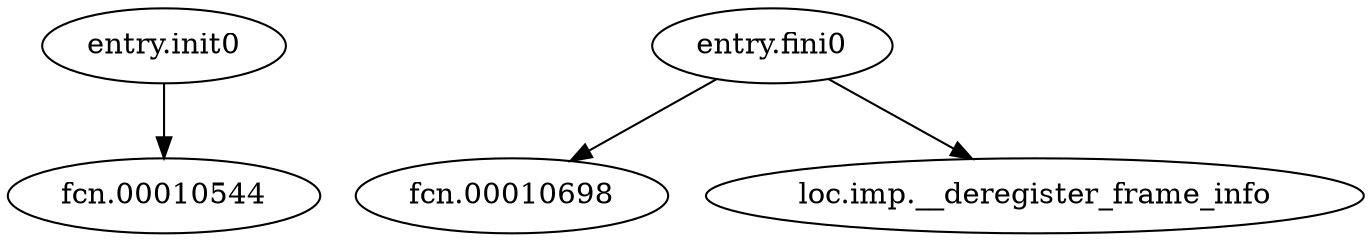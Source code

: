 digraph code {
  "0x00010748" [label="entry.init0"];
  "0x00010748" -> "0x00010544";
  "0x00010544" [label="fcn.00010544"];
  "0x00010700" [label="entry.fini0"];
  "0x00010700" -> "0x00010698";
  "0x00010698" [label="fcn.00010698"];
  "0x00010700" -> "0x000104fc";
  "0x000104fc" [label="loc.imp.__deregister_frame_info"];
}